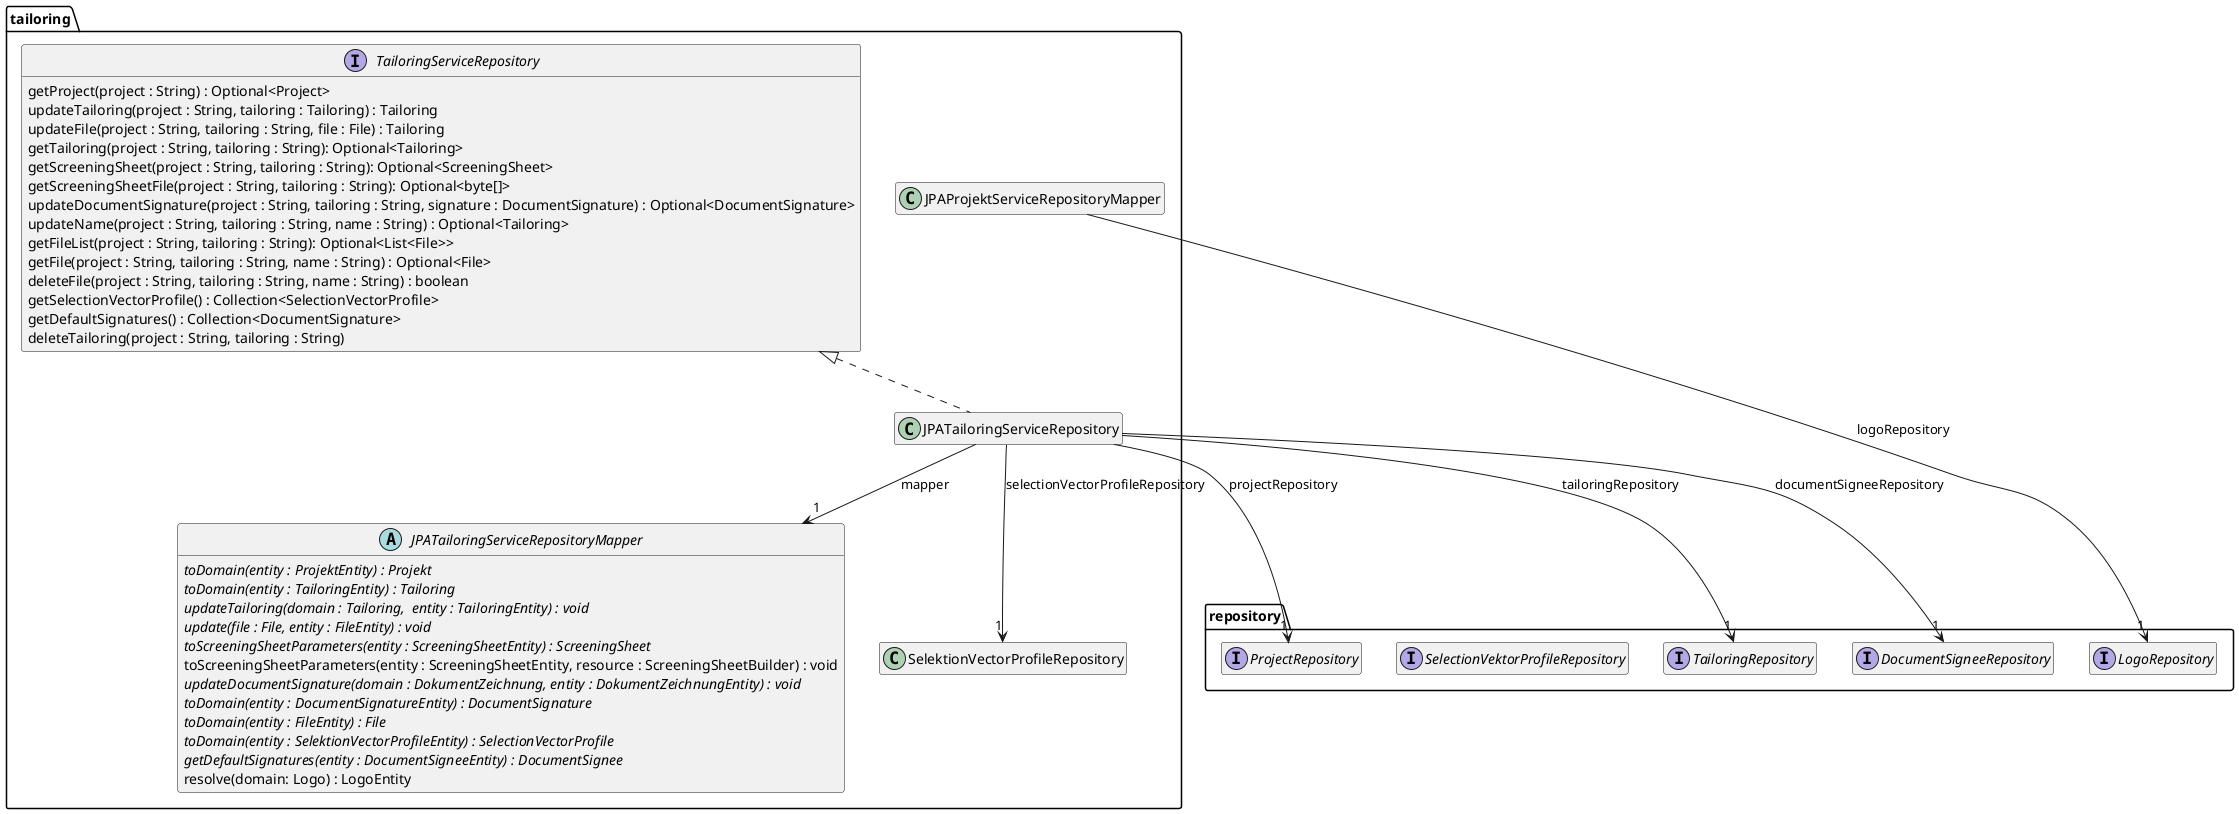 @startuml Ebene3.png
hide empty members

package repository {
    interface LogoRepository
    interface ProjectRepository
    interface TailoringRepository
    interface SelectionVektorProfileRepository
    interface DocumentSigneeRepository
}

package tailoring {

    interface TailoringServiceRepository {
        getProject(project : String) : Optional<Project>
        updateTailoring(project : String, tailoring : Tailoring) : Tailoring
        updateFile(project : String, tailoring : String, file : File) : Tailoring
        getTailoring(project : String, tailoring : String): Optional<Tailoring>
        getScreeningSheet(project : String, tailoring : String): Optional<ScreeningSheet>
        getScreeningSheetFile(project : String, tailoring : String): Optional<byte[]>
        updateDocumentSignature(project : String, tailoring : String, signature : DocumentSignature) : Optional<DocumentSignature>
        updateName(project : String, tailoring : String, name : String) : Optional<Tailoring>
        getFileList(project : String, tailoring : String): Optional<List<File>>
        getFile(project : String, tailoring : String, name : String) : Optional<File>
        deleteFile(project : String, tailoring : String, name : String) : boolean
        getSelectionVectorProfile() : Collection<SelectionVectorProfile>
        getDefaultSignatures() : Collection<DocumentSignature>
        deleteTailoring(project : String, tailoring : String)
    }


    abstract class JPATailoringServiceRepositoryMapper {
        {abstract} toDomain(entity : ProjektEntity) : Projekt
        {abstract} toDomain(entity : TailoringEntity) : Tailoring
        {abstract} updateTailoring(domain : Tailoring,  entity : TailoringEntity) : void
        {abstract} update(file : File, entity : FileEntity) : void
        {abstract} toScreeningSheetParameters(entity : ScreeningSheetEntity) : ScreeningSheet
        toScreeningSheetParameters(entity : ScreeningSheetEntity, resource : ScreeningSheetBuilder) : void
        {abstract} updateDocumentSignature(domain : DokumentZeichnung, entity : DokumentZeichnungEntity) : void
        {abstract} toDomain(entity : DocumentSignatureEntity) : DocumentSignature
        {abstract} toDomain(entity : FileEntity) : File
        {abstract} toDomain(entity : SelektionVectorProfileEntity) : SelectionVectorProfile
        {abstract} getDefaultSignatures(entity : DocumentSigneeEntity) : DocumentSignee
        resolve(domain: Logo) : LogoEntity
    }
    JPAProjektServiceRepositoryMapper -->  "1" LogoRepository : logoRepository

    class JPATailoringServiceRepository {
    }
    TailoringServiceRepository <|.. JPATailoringServiceRepository
    JPATailoringServiceRepository --> "1" JPATailoringServiceRepositoryMapper : mapper
    JPATailoringServiceRepository --> "1" ProjectRepository : projectRepository
    JPATailoringServiceRepository --> "1" TailoringRepository : tailoringRepository
    JPATailoringServiceRepository --> "1" SelektionVectorProfileRepository : selectionVectorProfileRepository
    JPATailoringServiceRepository --> "1" DocumentSigneeRepository : documentSigneeRepository

}
@enduml
